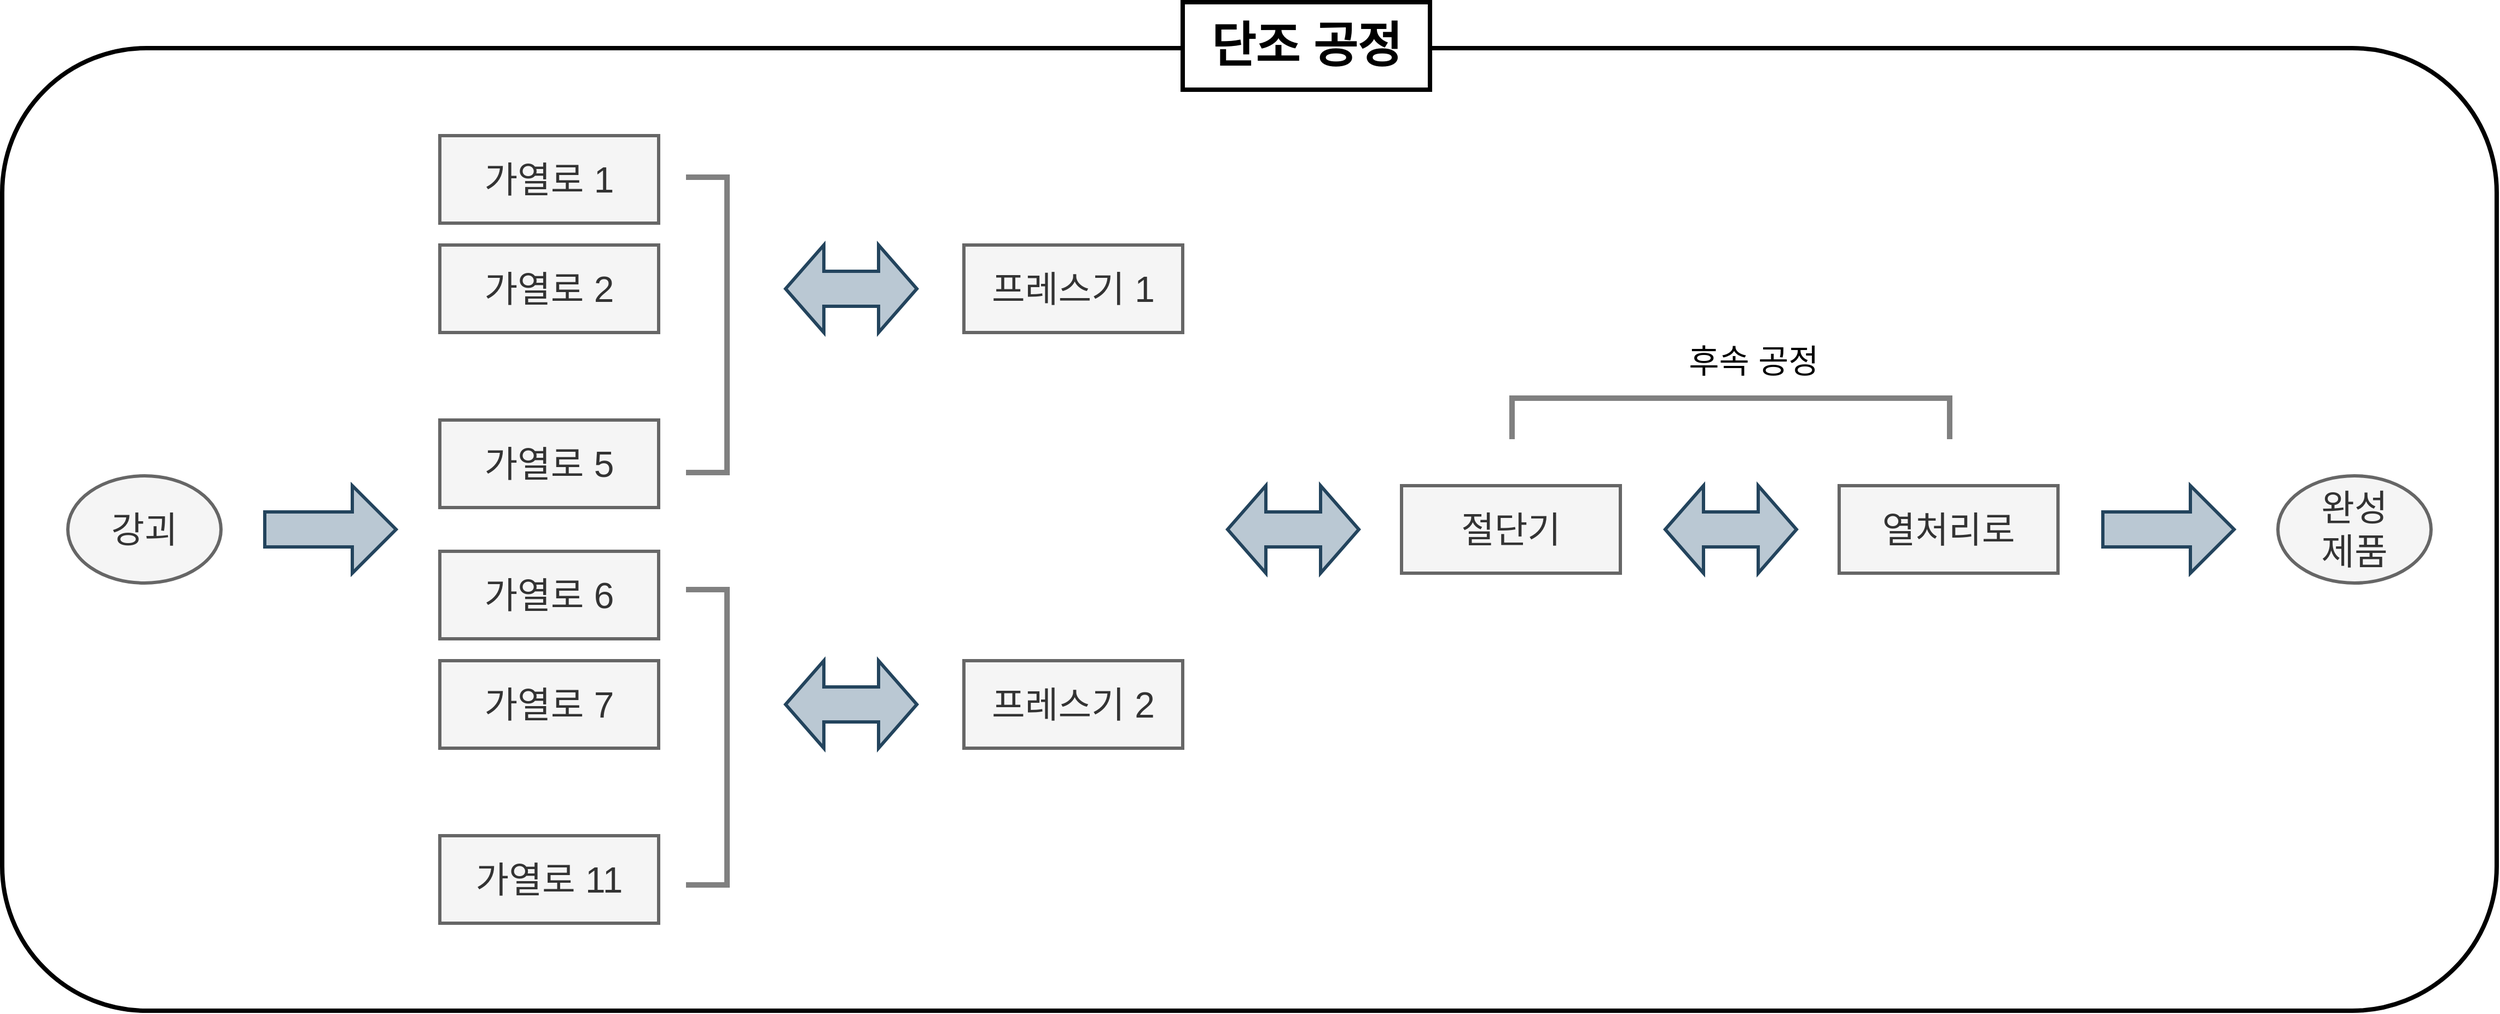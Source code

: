 <mxfile version="15.5.2" type="github">
  <diagram id="IgQk5zFN0d73Wt5vbOF0" name="Page-1">
    <mxGraphModel dx="5054" dy="1487" grid="1" gridSize="10" guides="1" tooltips="1" connect="1" arrows="1" fold="1" page="1" pageScale="1" pageWidth="827" pageHeight="1169" math="0" shadow="0">
      <root>
        <mxCell id="0" />
        <mxCell id="1" parent="0" />
        <mxCell id="zL9s2MAgw91FGzoXhTXC-10" value="" style="rounded=1;whiteSpace=wrap;html=1;fontSize=44;strokeWidth=4;fillColor=none;" parent="1" vertex="1">
          <mxGeometry x="-360" y="82" width="2280" height="880" as="geometry" />
        </mxCell>
        <mxCell id="q2XyKqmEsxMkfOhUg6Uy-18" value="" style="group" parent="1" vertex="1" connectable="0">
          <mxGeometry x="40" y="542" width="600" height="340" as="geometry" />
        </mxCell>
        <mxCell id="q2XyKqmEsxMkfOhUg6Uy-19" value="가열로 6" style="rounded=0;whiteSpace=wrap;html=1;fontSize=33;fillColor=#f5f5f5;strokeColor=#666666;fontColor=#333333;strokeWidth=3;" parent="q2XyKqmEsxMkfOhUg6Uy-18" vertex="1">
          <mxGeometry width="200" height="80" as="geometry" />
        </mxCell>
        <mxCell id="q2XyKqmEsxMkfOhUg6Uy-20" value="가열로 7" style="rounded=0;whiteSpace=wrap;html=1;fontSize=33;fillColor=#f5f5f5;strokeColor=#666666;fontColor=#333333;strokeWidth=3;" parent="q2XyKqmEsxMkfOhUg6Uy-18" vertex="1">
          <mxGeometry y="100" width="200" height="80" as="geometry" />
        </mxCell>
        <mxCell id="q2XyKqmEsxMkfOhUg6Uy-21" value="가열로 11" style="rounded=0;whiteSpace=wrap;html=1;fontSize=33;fillColor=#f5f5f5;strokeColor=#666666;fontColor=#333333;strokeWidth=3;" parent="q2XyKqmEsxMkfOhUg6Uy-18" vertex="1">
          <mxGeometry y="260" width="200" height="80" as="geometry" />
        </mxCell>
        <mxCell id="q2XyKqmEsxMkfOhUg6Uy-23" value="" style="shape=image;html=1;verticalAlign=top;verticalLabelPosition=bottom;labelBackgroundColor=#ffffff;imageAspect=0;aspect=fixed;image=https://cdn2.iconfinder.com/data/icons/font-awesome/1792/ellipsis-v-128.png;fontSize=22;" parent="q2XyKqmEsxMkfOhUg6Uy-18" vertex="1">
          <mxGeometry x="80" y="200" width="40" height="40" as="geometry" />
        </mxCell>
        <mxCell id="q2XyKqmEsxMkfOhUg6Uy-24" value="" style="html=1;shadow=0;dashed=0;align=center;verticalAlign=middle;shape=mxgraph.arrows2.twoWayArrow;dy=0.6;dx=35;fontSize=22;fillColor=#bac8d3;strokeColor=#23445d;strokeWidth=3;" parent="q2XyKqmEsxMkfOhUg6Uy-18" vertex="1">
          <mxGeometry x="316" y="100" width="120" height="80" as="geometry" />
        </mxCell>
        <mxCell id="KaiTwwoG5ySneuiKSsJg-6" value="" style="shape=partialRectangle;whiteSpace=wrap;html=1;bottom=1;right=1;left=1;top=0;fillColor=none;routingCenterX=-0.5;rotation=-90;strokeWidth=5;strokeColor=#808080;" parent="q2XyKqmEsxMkfOhUg6Uy-18" vertex="1">
          <mxGeometry x="110" y="152.5" width="270" height="35" as="geometry" />
        </mxCell>
        <mxCell id="zL9s2MAgw91FGzoXhTXC-4" value="완성&lt;br style=&quot;font-size: 33px;&quot;&gt;제품" style="ellipse;whiteSpace=wrap;html=1;rounded=0;fontSize=33;strokeWidth=3;fillColor=#f5f5f5;strokeColor=#666666;fontColor=#333333;" parent="1" vertex="1">
          <mxGeometry x="1720" y="473" width="140" height="98" as="geometry" />
        </mxCell>
        <mxCell id="zL9s2MAgw91FGzoXhTXC-5" value="" style="html=1;shadow=0;dashed=0;align=center;verticalAlign=middle;shape=mxgraph.arrows2.arrow;dy=0.6;dx=40;notch=0;rounded=0;fontSize=22;strokeWidth=3;fillColor=#bac8d3;strokeColor=#23445d;" parent="1" vertex="1">
          <mxGeometry x="1560" y="482" width="120" height="80" as="geometry" />
        </mxCell>
        <mxCell id="zL9s2MAgw91FGzoXhTXC-8" value="" style="html=1;shadow=0;dashed=0;align=center;verticalAlign=middle;shape=mxgraph.arrows2.arrow;dy=0.6;dx=40;notch=0;rounded=0;fontSize=22;strokeWidth=3;fillColor=#bac8d3;strokeColor=#23445d;" parent="1" vertex="1">
          <mxGeometry x="-120" y="482" width="120" height="80" as="geometry" />
        </mxCell>
        <mxCell id="zL9s2MAgw91FGzoXhTXC-12" value="&lt;b&gt;&lt;font style=&quot;font-size: 44px&quot;&gt;단조 공정&lt;/font&gt;&lt;/b&gt;" style="rounded=0;whiteSpace=wrap;html=1;fontSize=22;strokeWidth=4;fillColor=#FFFFFF;" parent="1" vertex="1">
          <mxGeometry x="719" y="40" width="226" height="80" as="geometry" />
        </mxCell>
        <mxCell id="q2XyKqmEsxMkfOhUg6Uy-1" value="가열로 1" style="rounded=0;whiteSpace=wrap;html=1;fontSize=33;fillColor=#f5f5f5;strokeColor=#666666;fontColor=#333333;strokeWidth=3;" parent="1" vertex="1">
          <mxGeometry x="40" y="162" width="200" height="80" as="geometry" />
        </mxCell>
        <mxCell id="q2XyKqmEsxMkfOhUg6Uy-2" value="가열로 2" style="rounded=0;whiteSpace=wrap;html=1;fontSize=33;fillColor=#f5f5f5;strokeColor=#666666;fontColor=#333333;strokeWidth=3;" parent="1" vertex="1">
          <mxGeometry x="40" y="262" width="200" height="80" as="geometry" />
        </mxCell>
        <mxCell id="q2XyKqmEsxMkfOhUg6Uy-5" value="가열로 5" style="rounded=0;whiteSpace=wrap;html=1;fontSize=33;fillColor=#f5f5f5;strokeColor=#666666;fontColor=#333333;strokeWidth=3;" parent="1" vertex="1">
          <mxGeometry x="40" y="422" width="200" height="80" as="geometry" />
        </mxCell>
        <mxCell id="q2XyKqmEsxMkfOhUg6Uy-10" value="" style="shape=image;html=1;verticalAlign=top;verticalLabelPosition=bottom;labelBackgroundColor=#ffffff;imageAspect=0;aspect=fixed;image=https://cdn2.iconfinder.com/data/icons/font-awesome/1792/ellipsis-v-128.png;fontSize=22;" parent="1" vertex="1">
          <mxGeometry x="120" y="362" width="40" height="40" as="geometry" />
        </mxCell>
        <mxCell id="q2XyKqmEsxMkfOhUg6Uy-15" value="" style="html=1;shadow=0;dashed=0;align=center;verticalAlign=middle;shape=mxgraph.arrows2.twoWayArrow;dy=0.6;dx=35;fontSize=22;fillColor=#bac8d3;strokeColor=#23445d;strokeWidth=3;" parent="1" vertex="1">
          <mxGeometry x="356" y="262" width="120" height="80" as="geometry" />
        </mxCell>
        <mxCell id="zL9s2MAgw91FGzoXhTXC-13" value="강괴" style="ellipse;whiteSpace=wrap;html=1;rounded=0;fontSize=33;strokeWidth=3;fillColor=#f5f5f5;strokeColor=#666666;fontColor=#333333;" parent="1" vertex="1">
          <mxGeometry x="-300" y="473" width="140" height="98" as="geometry" />
        </mxCell>
        <mxCell id="KaiTwwoG5ySneuiKSsJg-3" value="" style="shape=partialRectangle;whiteSpace=wrap;html=1;bottom=1;right=1;left=1;top=0;fillColor=none;routingCenterX=-0.5;rotation=-90;strokeWidth=5;strokeColor=#808080;" parent="1" vertex="1">
          <mxGeometry x="150" y="317.5" width="270" height="35" as="geometry" />
        </mxCell>
        <mxCell id="KaiTwwoG5ySneuiKSsJg-4" value="프레스기 2" style="rounded=0;whiteSpace=wrap;html=1;fontSize=33;fillColor=#f5f5f5;strokeColor=#666666;fontColor=#333333;strokeWidth=3;" parent="1" vertex="1">
          <mxGeometry x="519" y="642" width="200" height="80" as="geometry" />
        </mxCell>
        <mxCell id="KaiTwwoG5ySneuiKSsJg-5" value="프레스기 1" style="rounded=0;whiteSpace=wrap;html=1;fontSize=33;fillColor=#f5f5f5;strokeColor=#666666;fontColor=#333333;strokeWidth=3;" parent="1" vertex="1">
          <mxGeometry x="519" y="262" width="200" height="80" as="geometry" />
        </mxCell>
        <mxCell id="n9DOIaszIgEERffagHcI-1" value="" style="html=1;shadow=0;dashed=0;align=center;verticalAlign=middle;shape=mxgraph.arrows2.twoWayArrow;dy=0.6;dx=35;fontSize=22;fillColor=#bac8d3;strokeColor=#23445d;strokeWidth=3;" vertex="1" parent="1">
          <mxGeometry x="760" y="482" width="120" height="80" as="geometry" />
        </mxCell>
        <mxCell id="n9DOIaszIgEERffagHcI-4" value="절단기" style="rounded=0;whiteSpace=wrap;html=1;fontSize=33;fillColor=#f5f5f5;strokeColor=#666666;fontColor=#333333;strokeWidth=3;" vertex="1" parent="1">
          <mxGeometry x="919" y="482" width="200" height="80" as="geometry" />
        </mxCell>
        <mxCell id="n9DOIaszIgEERffagHcI-6" value="" style="html=1;shadow=0;dashed=0;align=center;verticalAlign=middle;shape=mxgraph.arrows2.twoWayArrow;dy=0.6;dx=35;fontSize=22;fillColor=#bac8d3;strokeColor=#23445d;strokeWidth=3;" vertex="1" parent="1">
          <mxGeometry x="1160" y="482" width="120" height="80" as="geometry" />
        </mxCell>
        <mxCell id="n9DOIaszIgEERffagHcI-7" value="열처리로" style="rounded=0;whiteSpace=wrap;html=1;fontSize=33;fillColor=#f5f5f5;strokeColor=#666666;fontColor=#333333;strokeWidth=3;" vertex="1" parent="1">
          <mxGeometry x="1319" y="482" width="200" height="80" as="geometry" />
        </mxCell>
        <mxCell id="n9DOIaszIgEERffagHcI-10" value="" style="shape=partialRectangle;whiteSpace=wrap;html=1;bottom=1;right=1;left=1;top=0;fillColor=none;routingCenterX=-0.5;rotation=-180;strokeWidth=5;strokeColor=#808080;" vertex="1" parent="1">
          <mxGeometry x="1020" y="402" width="400" height="35" as="geometry" />
        </mxCell>
        <mxCell id="n9DOIaszIgEERffagHcI-11" value="&lt;font style=&quot;font-size: 30px&quot;&gt;후속 공정&lt;/font&gt;" style="text;html=1;strokeColor=none;fillColor=none;align=center;verticalAlign=middle;whiteSpace=wrap;rounded=0;fontSize=24;" vertex="1" parent="1">
          <mxGeometry x="1171" y="352.5" width="140" height="30" as="geometry" />
        </mxCell>
      </root>
    </mxGraphModel>
  </diagram>
</mxfile>
